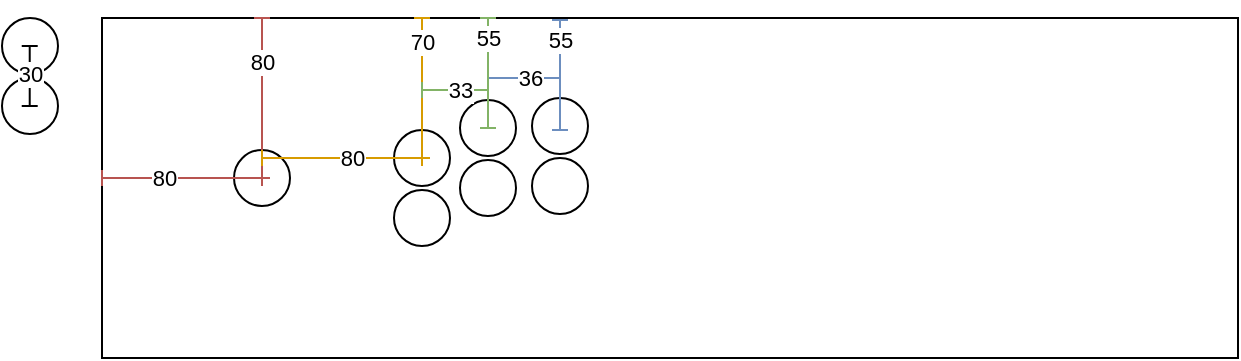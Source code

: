 <mxfile version="20.8.20" type="github">
  <diagram name="Page-1" id="TyZUWZUwhEmbMYcQDR7y">
    <mxGraphModel dx="385" dy="276" grid="1" gridSize="10" guides="1" tooltips="1" connect="1" arrows="1" fold="1" page="1" pageScale="1" pageWidth="827" pageHeight="1169" math="0" shadow="0">
      <root>
        <mxCell id="0" />
        <mxCell id="1" parent="0" />
        <mxCell id="x4vkcotw__83MeDZd9nn-2" value="" style="rounded=0;whiteSpace=wrap;html=1;imageWidth=24;" vertex="1" parent="1">
          <mxGeometry x="80" y="360" width="568" height="170" as="geometry" />
        </mxCell>
        <mxCell id="x4vkcotw__83MeDZd9nn-23" value="" style="group" vertex="1" connectable="0" parent="1">
          <mxGeometry x="259" y="401" width="28" height="58" as="geometry" />
        </mxCell>
        <mxCell id="x4vkcotw__83MeDZd9nn-24" value="" style="ellipse;whiteSpace=wrap;html=1;aspect=fixed;" vertex="1" parent="x4vkcotw__83MeDZd9nn-23">
          <mxGeometry width="28" height="28" as="geometry" />
        </mxCell>
        <mxCell id="x4vkcotw__83MeDZd9nn-25" value="" style="ellipse;whiteSpace=wrap;html=1;aspect=fixed;" vertex="1" parent="x4vkcotw__83MeDZd9nn-23">
          <mxGeometry y="30" width="28" height="28" as="geometry" />
        </mxCell>
        <mxCell id="x4vkcotw__83MeDZd9nn-1" value="" style="ellipse;whiteSpace=wrap;html=1;aspect=fixed;" vertex="1" parent="1">
          <mxGeometry x="146" y="426" width="28" height="28" as="geometry" />
        </mxCell>
        <mxCell id="x4vkcotw__83MeDZd9nn-3" value="" style="endArrow=baseDash;html=1;rounded=0;endFill=0;startArrow=baseDash;startFill=0;fillColor=#f8cecc;strokeColor=#b85450;" edge="1" parent="1">
          <mxGeometry width="50" height="50" relative="1" as="geometry">
            <mxPoint x="80" y="440" as="sourcePoint" />
            <mxPoint x="160" y="440" as="targetPoint" />
          </mxGeometry>
        </mxCell>
        <mxCell id="x4vkcotw__83MeDZd9nn-17" value="80" style="edgeLabel;html=1;align=center;verticalAlign=middle;resizable=0;points=[];" vertex="1" connectable="0" parent="x4vkcotw__83MeDZd9nn-3">
          <mxGeometry x="-0.222" relative="1" as="geometry">
            <mxPoint as="offset" />
          </mxGeometry>
        </mxCell>
        <mxCell id="x4vkcotw__83MeDZd9nn-4" value="" style="endArrow=baseDash;html=1;rounded=0;endFill=0;startArrow=baseDash;startFill=0;fillColor=#f8cecc;strokeColor=#b85450;" edge="1" parent="1">
          <mxGeometry width="50" height="50" relative="1" as="geometry">
            <mxPoint x="160" y="360" as="sourcePoint" />
            <mxPoint x="160" y="440" as="targetPoint" />
          </mxGeometry>
        </mxCell>
        <mxCell id="x4vkcotw__83MeDZd9nn-16" value="80" style="edgeLabel;html=1;align=center;verticalAlign=middle;resizable=0;points=[];" vertex="1" connectable="0" parent="x4vkcotw__83MeDZd9nn-4">
          <mxGeometry x="-0.462" relative="1" as="geometry">
            <mxPoint as="offset" />
          </mxGeometry>
        </mxCell>
        <mxCell id="x4vkcotw__83MeDZd9nn-8" value="" style="ellipse;whiteSpace=wrap;html=1;aspect=fixed;" vertex="1" parent="1">
          <mxGeometry x="226" y="416" width="28" height="28" as="geometry" />
        </mxCell>
        <mxCell id="x4vkcotw__83MeDZd9nn-9" value="" style="ellipse;whiteSpace=wrap;html=1;aspect=fixed;" vertex="1" parent="1">
          <mxGeometry x="226" y="446" width="28" height="28" as="geometry" />
        </mxCell>
        <mxCell id="x4vkcotw__83MeDZd9nn-12" value="" style="group" vertex="1" connectable="0" parent="1">
          <mxGeometry x="30" y="360" width="28" height="58" as="geometry" />
        </mxCell>
        <mxCell id="x4vkcotw__83MeDZd9nn-10" value="" style="ellipse;whiteSpace=wrap;html=1;aspect=fixed;" vertex="1" parent="x4vkcotw__83MeDZd9nn-12">
          <mxGeometry width="28" height="28" as="geometry" />
        </mxCell>
        <mxCell id="x4vkcotw__83MeDZd9nn-11" value="" style="ellipse;whiteSpace=wrap;html=1;aspect=fixed;" vertex="1" parent="x4vkcotw__83MeDZd9nn-12">
          <mxGeometry y="30" width="28" height="28" as="geometry" />
        </mxCell>
        <mxCell id="x4vkcotw__83MeDZd9nn-35" value="" style="endArrow=baseDash;html=1;rounded=1;fillColor=#f8cecc;strokeColor=default;startArrow=baseDash;startFill=0;endFill=0;" edge="1" parent="x4vkcotw__83MeDZd9nn-12">
          <mxGeometry width="50" height="50" relative="1" as="geometry">
            <mxPoint x="13.86" y="14" as="sourcePoint" />
            <mxPoint x="13.86" y="44" as="targetPoint" />
          </mxGeometry>
        </mxCell>
        <mxCell id="x4vkcotw__83MeDZd9nn-36" value="30" style="edgeLabel;html=1;align=center;verticalAlign=middle;resizable=0;points=[];" vertex="1" connectable="0" parent="x4vkcotw__83MeDZd9nn-35">
          <mxGeometry x="0.125" relative="1" as="geometry">
            <mxPoint y="-3" as="offset" />
          </mxGeometry>
        </mxCell>
        <mxCell id="x4vkcotw__83MeDZd9nn-7" value="" style="endArrow=baseDash;html=1;rounded=0;fillColor=#ffe6cc;strokeColor=#d79b00;startArrow=baseDash;startFill=0;endFill=0;" edge="1" parent="1">
          <mxGeometry width="50" height="50" relative="1" as="geometry">
            <mxPoint x="240" y="360" as="sourcePoint" />
            <mxPoint x="240" y="430" as="targetPoint" />
          </mxGeometry>
        </mxCell>
        <mxCell id="x4vkcotw__83MeDZd9nn-14" value="70" style="edgeLabel;html=1;align=center;verticalAlign=middle;resizable=0;points=[];" vertex="1" connectable="0" parent="x4vkcotw__83MeDZd9nn-7">
          <mxGeometry x="-0.663" relative="1" as="geometry">
            <mxPoint as="offset" />
          </mxGeometry>
        </mxCell>
        <mxCell id="x4vkcotw__83MeDZd9nn-6" value="" style="endArrow=baseDash;html=1;rounded=0;fillColor=#ffe6cc;strokeColor=#d79b00;startArrow=baseDash;startFill=0;endFill=0;" edge="1" parent="1">
          <mxGeometry width="50" height="50" relative="1" as="geometry">
            <mxPoint x="160" y="430" as="sourcePoint" />
            <mxPoint x="240" y="430" as="targetPoint" />
          </mxGeometry>
        </mxCell>
        <mxCell id="x4vkcotw__83MeDZd9nn-13" value="80" style="edgeLabel;html=1;align=center;verticalAlign=middle;resizable=0;points=[];" vertex="1" connectable="0" parent="x4vkcotw__83MeDZd9nn-6">
          <mxGeometry x="0.125" relative="1" as="geometry">
            <mxPoint as="offset" />
          </mxGeometry>
        </mxCell>
        <mxCell id="x4vkcotw__83MeDZd9nn-18" value="" style="endArrow=baseDash;html=1;rounded=0;fillColor=#d5e8d4;strokeColor=#82b366;startArrow=baseDash;startFill=0;endFill=0;" edge="1" parent="1">
          <mxGeometry width="50" height="50" relative="1" as="geometry">
            <mxPoint x="240" y="396" as="sourcePoint" />
            <mxPoint x="273" y="396" as="targetPoint" />
          </mxGeometry>
        </mxCell>
        <mxCell id="x4vkcotw__83MeDZd9nn-19" value="33" style="edgeLabel;html=1;align=center;verticalAlign=middle;resizable=0;points=[];" vertex="1" connectable="0" parent="x4vkcotw__83MeDZd9nn-18">
          <mxGeometry x="0.125" relative="1" as="geometry">
            <mxPoint as="offset" />
          </mxGeometry>
        </mxCell>
        <mxCell id="x4vkcotw__83MeDZd9nn-30" value="" style="endArrow=baseDash;html=1;rounded=0;fillColor=#dae8fc;strokeColor=#6c8ebf;startArrow=baseDash;startFill=0;endFill=0;" edge="1" parent="1">
          <mxGeometry width="50" height="50" relative="1" as="geometry">
            <mxPoint x="273" y="390" as="sourcePoint" />
            <mxPoint x="309" y="390" as="targetPoint" />
          </mxGeometry>
        </mxCell>
        <mxCell id="x4vkcotw__83MeDZd9nn-31" value="36" style="edgeLabel;html=1;align=center;verticalAlign=middle;resizable=0;points=[];" vertex="1" connectable="0" parent="x4vkcotw__83MeDZd9nn-30">
          <mxGeometry x="0.125" relative="1" as="geometry">
            <mxPoint as="offset" />
          </mxGeometry>
        </mxCell>
        <mxCell id="x4vkcotw__83MeDZd9nn-32" value="" style="group" vertex="1" connectable="0" parent="1">
          <mxGeometry x="295" y="400" width="28" height="58" as="geometry" />
        </mxCell>
        <mxCell id="x4vkcotw__83MeDZd9nn-33" value="" style="ellipse;whiteSpace=wrap;html=1;aspect=fixed;" vertex="1" parent="x4vkcotw__83MeDZd9nn-32">
          <mxGeometry width="28" height="28" as="geometry" />
        </mxCell>
        <mxCell id="x4vkcotw__83MeDZd9nn-34" value="" style="ellipse;whiteSpace=wrap;html=1;aspect=fixed;" vertex="1" parent="x4vkcotw__83MeDZd9nn-32">
          <mxGeometry y="30" width="28" height="28" as="geometry" />
        </mxCell>
        <mxCell id="x4vkcotw__83MeDZd9nn-28" value="" style="endArrow=baseDash;html=1;rounded=0;fillColor=#dae8fc;strokeColor=#6c8ebf;startArrow=baseDash;startFill=0;endFill=0;" edge="1" parent="1">
          <mxGeometry width="50" height="50" relative="1" as="geometry">
            <mxPoint x="309" y="361" as="sourcePoint" />
            <mxPoint x="309" y="416" as="targetPoint" />
          </mxGeometry>
        </mxCell>
        <mxCell id="x4vkcotw__83MeDZd9nn-29" value="55" style="edgeLabel;html=1;align=center;verticalAlign=middle;resizable=0;points=[];" vertex="1" connectable="0" parent="x4vkcotw__83MeDZd9nn-28">
          <mxGeometry x="-0.663" relative="1" as="geometry">
            <mxPoint as="offset" />
          </mxGeometry>
        </mxCell>
        <mxCell id="x4vkcotw__83MeDZd9nn-26" value="" style="endArrow=baseDash;html=1;rounded=0;fillColor=#d5e8d4;strokeColor=#82b366;startArrow=baseDash;startFill=0;endFill=0;" edge="1" parent="1">
          <mxGeometry width="50" height="50" relative="1" as="geometry">
            <mxPoint x="273" y="360" as="sourcePoint" />
            <mxPoint x="273" y="415" as="targetPoint" />
          </mxGeometry>
        </mxCell>
        <mxCell id="x4vkcotw__83MeDZd9nn-27" value="55" style="edgeLabel;html=1;align=center;verticalAlign=middle;resizable=0;points=[];" vertex="1" connectable="0" parent="x4vkcotw__83MeDZd9nn-26">
          <mxGeometry x="-0.663" relative="1" as="geometry">
            <mxPoint as="offset" />
          </mxGeometry>
        </mxCell>
      </root>
    </mxGraphModel>
  </diagram>
</mxfile>
